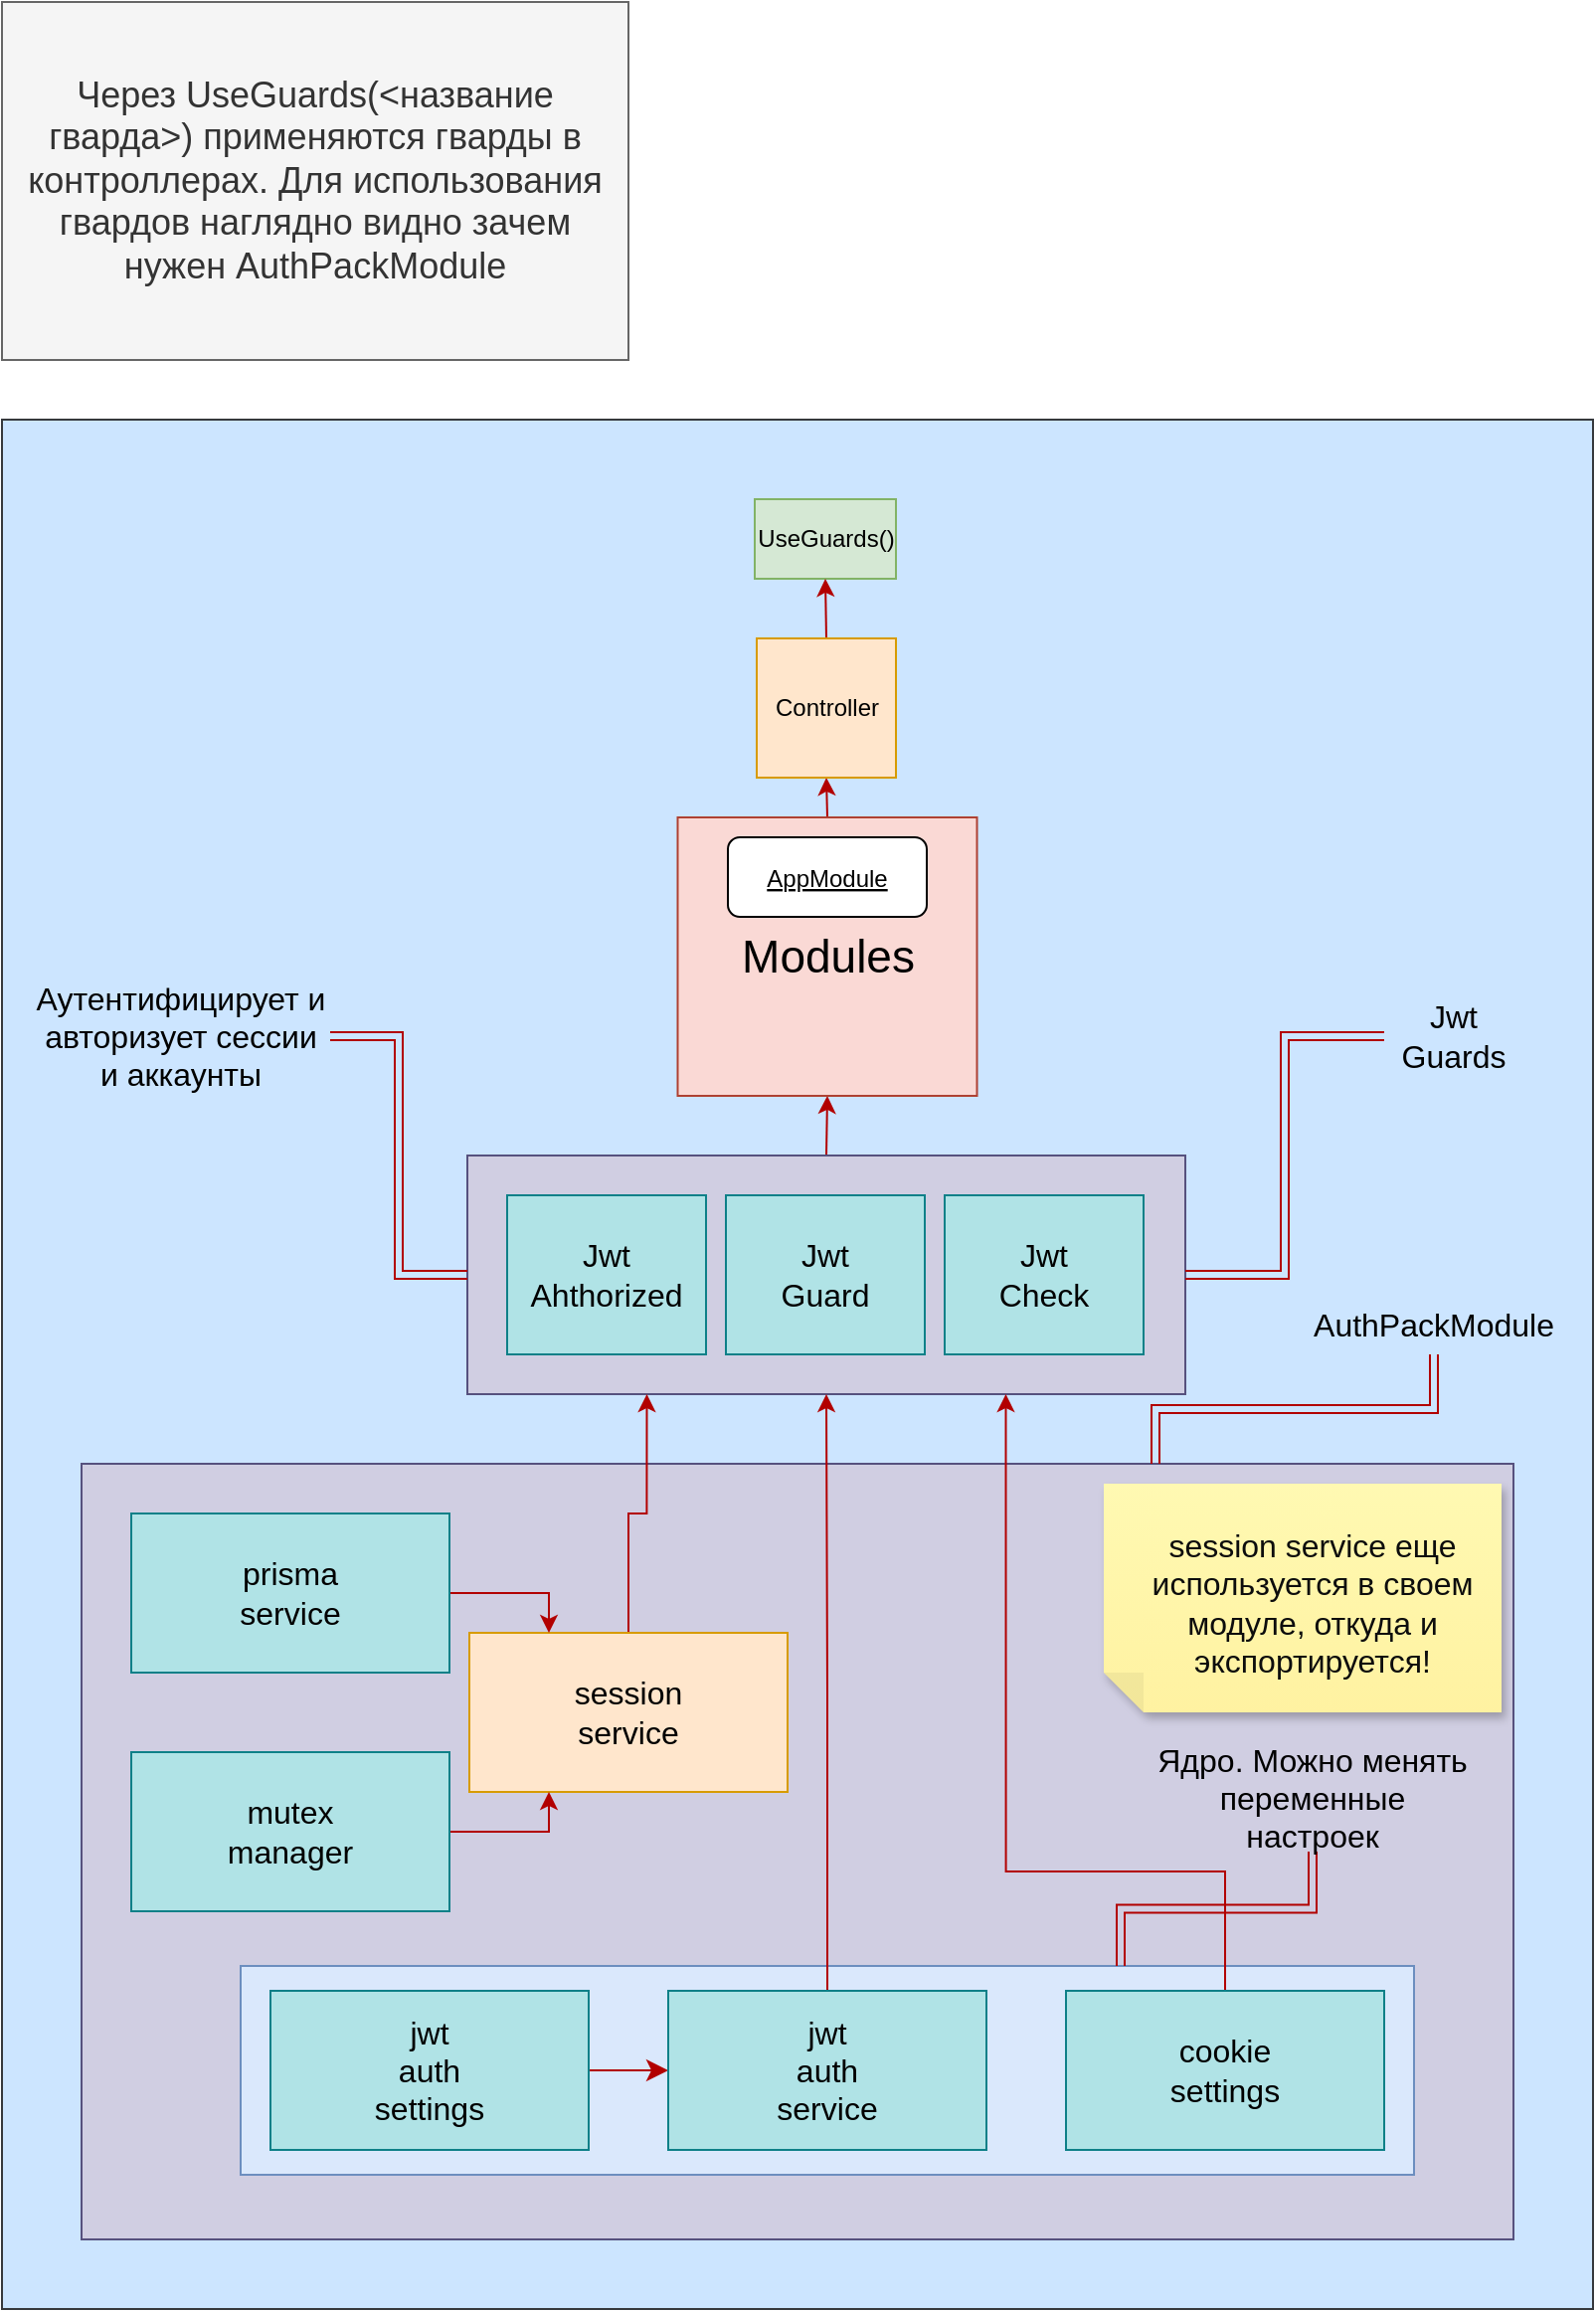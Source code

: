 <mxfile pages="2">
    <diagram id="R2lEEEUBdFMjLlhIrx00" name="AuthPackModule">
        <mxGraphModel dx="560" dy="1575" grid="1" gridSize="10" guides="1" tooltips="1" connect="1" arrows="1" fold="1" page="1" pageScale="1" pageWidth="850" pageHeight="1100" background="none" math="0" shadow="0" extFonts="Permanent Marker^https://fonts.googleapis.com/css?family=Permanent+Marker">
            <root>
                <mxCell id="0"/>
                <mxCell id="1" parent="0"/>
                <mxCell id="30" value="" style="whiteSpace=wrap;html=1;fillColor=#cce5ff;strokeColor=#36393d;" parent="1" vertex="1">
                    <mxGeometry x="25" y="-870" width="800" height="950" as="geometry"/>
                </mxCell>
                <mxCell id="AM7P59NkhDaSueUfzGQw-53" style="edgeStyle=orthogonalEdgeStyle;rounded=0;orthogonalLoop=1;jettySize=auto;html=1;exitX=0.5;exitY=0;exitDx=0;exitDy=0;entryX=0.5;entryY=1;entryDx=0;entryDy=0;fillColor=#e51400;strokeColor=#B20000;" parent="1" source="12" target="AM7P59NkhDaSueUfzGQw-52" edge="1">
                    <mxGeometry relative="1" as="geometry"/>
                </mxCell>
                <mxCell id="12" value="" style="whiteSpace=wrap;html=1;fontSize=23;fillColor=#d0cee2;strokeColor=#56517e;" parent="1" vertex="1">
                    <mxGeometry x="259" y="-500" width="361" height="120" as="geometry"/>
                </mxCell>
                <mxCell id="bsDVykLvRhCMeooRDLJG-57" value="" style="rounded=0;whiteSpace=wrap;html=1;fillColor=#d0cee2;strokeColor=#56517e;" parent="1" vertex="1">
                    <mxGeometry x="65" y="-345" width="720" height="390" as="geometry"/>
                </mxCell>
                <mxCell id="4" value="" style="whiteSpace=wrap;html=1;fillColor=#dae8fc;strokeColor=#6c8ebf;" parent="1" vertex="1">
                    <mxGeometry x="145" y="-92.5" width="590" height="105" as="geometry"/>
                </mxCell>
                <mxCell id="bsDVykLvRhCMeooRDLJG-68" style="edgeStyle=none;curved=1;rounded=0;orthogonalLoop=1;jettySize=auto;html=1;exitX=1;exitY=0.5;exitDx=0;exitDy=0;entryX=0;entryY=0.5;entryDx=0;entryDy=0;fontSize=12;startSize=8;endSize=8;fillColor=#e51400;strokeColor=#B20000;" parent="1" source="bsDVykLvRhCMeooRDLJG-1" target="bsDVykLvRhCMeooRDLJG-2" edge="1">
                    <mxGeometry relative="1" as="geometry"/>
                </mxCell>
                <mxCell id="bsDVykLvRhCMeooRDLJG-1" value="" style="rounded=0;whiteSpace=wrap;html=1;fillColor=#b0e3e6;strokeColor=#0e8088;" parent="1" vertex="1">
                    <mxGeometry x="160" y="-80" width="160" height="80" as="geometry"/>
                </mxCell>
                <mxCell id="AM7P59NkhDaSueUfzGQw-45" style="edgeStyle=orthogonalEdgeStyle;rounded=0;orthogonalLoop=1;jettySize=auto;html=1;exitX=0.5;exitY=0;exitDx=0;exitDy=0;entryX=0.5;entryY=1;entryDx=0;entryDy=0;fillColor=#e51400;strokeColor=#B20000;" parent="1" source="bsDVykLvRhCMeooRDLJG-2" target="12" edge="1">
                    <mxGeometry relative="1" as="geometry"/>
                </mxCell>
                <mxCell id="bsDVykLvRhCMeooRDLJG-2" value="" style="rounded=0;whiteSpace=wrap;html=1;fillColor=#b0e3e6;strokeColor=#0e8088;" parent="1" vertex="1">
                    <mxGeometry x="360" y="-80" width="160" height="80" as="geometry"/>
                </mxCell>
                <mxCell id="AM7P59NkhDaSueUfzGQw-49" style="edgeStyle=orthogonalEdgeStyle;rounded=0;orthogonalLoop=1;jettySize=auto;html=1;exitX=0.5;exitY=0;exitDx=0;exitDy=0;entryX=0.75;entryY=1;entryDx=0;entryDy=0;fillColor=#e51400;strokeColor=#B20000;" parent="1" source="bsDVykLvRhCMeooRDLJG-3" target="12" edge="1">
                    <mxGeometry relative="1" as="geometry">
                        <Array as="points">
                            <mxPoint x="640" y="-140"/>
                            <mxPoint x="530" y="-140"/>
                        </Array>
                    </mxGeometry>
                </mxCell>
                <mxCell id="bsDVykLvRhCMeooRDLJG-3" value="" style="rounded=0;whiteSpace=wrap;html=1;fillColor=#b0e3e6;strokeColor=#0e8088;" parent="1" vertex="1">
                    <mxGeometry x="560" y="-80" width="160" height="80" as="geometry"/>
                </mxCell>
                <mxCell id="AM7P59NkhDaSueUfzGQw-46" style="edgeStyle=orthogonalEdgeStyle;rounded=0;orthogonalLoop=1;jettySize=auto;html=1;exitX=0.5;exitY=0;exitDx=0;exitDy=0;entryX=0.25;entryY=1;entryDx=0;entryDy=0;fillColor=#e51400;strokeColor=#B20000;" parent="1" source="bsDVykLvRhCMeooRDLJG-5" target="12" edge="1">
                    <mxGeometry relative="1" as="geometry"/>
                </mxCell>
                <mxCell id="bsDVykLvRhCMeooRDLJG-5" value="" style="rounded=0;whiteSpace=wrap;html=1;fillColor=#ffe6cc;strokeColor=#d79b00;" parent="1" vertex="1">
                    <mxGeometry x="260" y="-260" width="160" height="80" as="geometry"/>
                </mxCell>
                <mxCell id="AM7P59NkhDaSueUfzGQw-54" style="edgeStyle=orthogonalEdgeStyle;rounded=0;orthogonalLoop=1;jettySize=auto;html=1;exitX=1;exitY=0.5;exitDx=0;exitDy=0;entryX=0.25;entryY=0;entryDx=0;entryDy=0;fillColor=#e51400;strokeColor=#B20000;" parent="1" source="bsDVykLvRhCMeooRDLJG-6" target="bsDVykLvRhCMeooRDLJG-5" edge="1">
                    <mxGeometry relative="1" as="geometry"/>
                </mxCell>
                <mxCell id="bsDVykLvRhCMeooRDLJG-6" value="" style="rounded=0;whiteSpace=wrap;html=1;fillColor=#b0e3e6;strokeColor=#0e8088;" parent="1" vertex="1">
                    <mxGeometry x="90" y="-320" width="160" height="80" as="geometry"/>
                </mxCell>
                <mxCell id="AM7P59NkhDaSueUfzGQw-55" style="edgeStyle=orthogonalEdgeStyle;rounded=0;orthogonalLoop=1;jettySize=auto;html=1;exitX=1;exitY=0.5;exitDx=0;exitDy=0;entryX=0.25;entryY=1;entryDx=0;entryDy=0;fillColor=#e51400;strokeColor=#B20000;" parent="1" source="bsDVykLvRhCMeooRDLJG-8" target="bsDVykLvRhCMeooRDLJG-5" edge="1">
                    <mxGeometry relative="1" as="geometry"/>
                </mxCell>
                <mxCell id="bsDVykLvRhCMeooRDLJG-8" value="" style="rounded=0;whiteSpace=wrap;html=1;fillColor=#b0e3e6;strokeColor=#0e8088;" parent="1" vertex="1">
                    <mxGeometry x="90" y="-200" width="160" height="80" as="geometry"/>
                </mxCell>
                <mxCell id="bsDVykLvRhCMeooRDLJG-20" value="session service" style="text;strokeColor=none;fillColor=none;html=1;align=center;verticalAlign=middle;whiteSpace=wrap;rounded=0;fontSize=16;fontColor=#000000;" parent="1" vertex="1">
                    <mxGeometry x="310" y="-235" width="60" height="30" as="geometry"/>
                </mxCell>
                <mxCell id="bsDVykLvRhCMeooRDLJG-22" value="prisma&lt;div&gt;service&lt;/div&gt;" style="text;strokeColor=none;fillColor=none;html=1;align=center;verticalAlign=middle;whiteSpace=wrap;rounded=0;fontSize=16;fontColor=#000000;" parent="1" vertex="1">
                    <mxGeometry x="140" y="-295" width="60" height="30" as="geometry"/>
                </mxCell>
                <mxCell id="bsDVykLvRhCMeooRDLJG-23" value="jwt&lt;div&gt;auth&lt;/div&gt;&lt;div&gt;service&lt;/div&gt;" style="text;strokeColor=none;fillColor=none;html=1;align=center;verticalAlign=middle;whiteSpace=wrap;rounded=0;fontSize=16;fontColor=#000000;" parent="1" vertex="1">
                    <mxGeometry x="410" y="-55" width="60" height="30" as="geometry"/>
                </mxCell>
                <mxCell id="bsDVykLvRhCMeooRDLJG-24" value="jwt&lt;div&gt;auth&lt;/div&gt;&lt;div&gt;settings&lt;/div&gt;" style="text;html=1;align=center;verticalAlign=middle;whiteSpace=wrap;rounded=0;fontSize=16;fontColor=#000000;" parent="1" vertex="1">
                    <mxGeometry x="210" y="-55" width="60" height="30" as="geometry"/>
                </mxCell>
                <mxCell id="bsDVykLvRhCMeooRDLJG-25" value="mutex&lt;div&gt;manager&lt;/div&gt;" style="text;strokeColor=none;fillColor=none;html=1;align=center;verticalAlign=middle;whiteSpace=wrap;rounded=0;fontSize=16;fontColor=#000000;" parent="1" vertex="1">
                    <mxGeometry x="140" y="-175" width="60" height="30" as="geometry"/>
                </mxCell>
                <mxCell id="bsDVykLvRhCMeooRDLJG-26" value="cookie&lt;div&gt;settings&lt;/div&gt;" style="text;strokeColor=none;fillColor=none;html=1;align=center;verticalAlign=middle;whiteSpace=wrap;rounded=0;fontSize=16;fontColor=#000000;" parent="1" vertex="1">
                    <mxGeometry x="610" y="-55" width="60" height="30" as="geometry"/>
                </mxCell>
                <mxCell id="bsDVykLvRhCMeooRDLJG-38" value="" style="rounded=0;whiteSpace=wrap;html=1;fillColor=#b0e3e6;strokeColor=#0e8088;" parent="1" vertex="1">
                    <mxGeometry x="389" y="-480" width="100" height="80" as="geometry"/>
                </mxCell>
                <mxCell id="bsDVykLvRhCMeooRDLJG-39" value="Jwt&lt;div&gt;Guard&lt;/div&gt;" style="text;strokeColor=none;fillColor=none;html=1;align=center;verticalAlign=middle;whiteSpace=wrap;rounded=0;fontSize=16;fontColor=#000000;" parent="1" vertex="1">
                    <mxGeometry x="409" y="-455" width="60" height="30" as="geometry"/>
                </mxCell>
                <mxCell id="bsDVykLvRhCMeooRDLJG-41" style="edgeStyle=none;curved=1;rounded=0;orthogonalLoop=1;jettySize=auto;html=1;exitX=0.5;exitY=0;exitDx=0;exitDy=0;fontSize=12;startSize=8;endSize=8;" parent="1" source="bsDVykLvRhCMeooRDLJG-2" target="bsDVykLvRhCMeooRDLJG-2" edge="1">
                    <mxGeometry relative="1" as="geometry"/>
                </mxCell>
                <mxCell id="2pIqFcaxaHWDigUK412T-35" style="edgeStyle=orthogonalEdgeStyle;shape=link;rounded=0;orthogonalLoop=1;jettySize=auto;html=1;exitX=0.5;exitY=1;exitDx=0;exitDy=0;entryX=0.75;entryY=0;entryDx=0;entryDy=0;fillColor=#e51400;strokeColor=#B20000;" parent="1" source="bsDVykLvRhCMeooRDLJG-58" target="bsDVykLvRhCMeooRDLJG-57" edge="1">
                    <mxGeometry relative="1" as="geometry"/>
                </mxCell>
                <mxCell id="bsDVykLvRhCMeooRDLJG-58" value="AuthPackModule" style="text;strokeColor=none;align=center;fillColor=none;html=1;verticalAlign=middle;whiteSpace=wrap;rounded=0;fontSize=16;fontColor=#000000;" parent="1" vertex="1">
                    <mxGeometry x="715" y="-430" width="60" height="30" as="geometry"/>
                </mxCell>
                <mxCell id="bsDVykLvRhCMeooRDLJG-70" value="" style="shape=note;whiteSpace=wrap;html=1;backgroundOutline=1;fontColor=#000000;darkOpacity=0.05;fillColor=#FFF9B2;strokeColor=none;fillStyle=solid;direction=west;gradientDirection=north;gradientColor=#FFF2A1;shadow=1;size=20;pointerEvents=1;" parent="1" vertex="1">
                    <mxGeometry x="579" y="-335" width="200" height="115" as="geometry"/>
                </mxCell>
                <mxCell id="bsDVykLvRhCMeooRDLJG-71" value="session service еще используется в своем модуле, откуда и экспортируется!" style="text;strokeColor=none;fillColor=none;html=1;align=center;verticalAlign=middle;whiteSpace=wrap;rounded=0;fontSize=16;labelBackgroundColor=none;labelBorderColor=none;spacingTop=0;fontColor=#0D0D0D;" parent="1" vertex="1">
                    <mxGeometry x="599" y="-290" width="170" height="30" as="geometry"/>
                </mxCell>
                <mxCell id="2pIqFcaxaHWDigUK412T-33" style="edgeStyle=orthogonalEdgeStyle;shape=link;rounded=0;orthogonalLoop=1;jettySize=auto;html=1;exitX=1;exitY=0.5;exitDx=0;exitDy=0;entryX=0;entryY=0.5;entryDx=0;entryDy=0;fillColor=#e51400;strokeColor=#B20000;" parent="1" source="bsDVykLvRhCMeooRDLJG-74" target="12" edge="1">
                    <mxGeometry relative="1" as="geometry"/>
                </mxCell>
                <mxCell id="bsDVykLvRhCMeooRDLJG-74" value="Аутентифицирует и авторизует сессии и аккаунты" style="text;strokeColor=none;fillColor=none;html=1;align=center;verticalAlign=middle;whiteSpace=wrap;rounded=0;fontSize=16;fontColor=#000000;" parent="1" vertex="1">
                    <mxGeometry x="40" y="-575" width="150" height="30" as="geometry"/>
                </mxCell>
                <mxCell id="2pIqFcaxaHWDigUK412T-34" style="edgeStyle=orthogonalEdgeStyle;shape=link;rounded=0;orthogonalLoop=1;jettySize=auto;html=1;exitX=0.5;exitY=1;exitDx=0;exitDy=0;entryX=0.75;entryY=0;entryDx=0;entryDy=0;fillColor=#e51400;strokeColor=#B20000;" parent="1" source="dbuw_rw_clf15lGVqVSC-2" target="4" edge="1">
                    <mxGeometry relative="1" as="geometry"/>
                </mxCell>
                <mxCell id="dbuw_rw_clf15lGVqVSC-2" value="Ядро. Можно менять переменные настроек" style="text;strokeColor=none;fillColor=none;html=1;align=center;verticalAlign=middle;whiteSpace=wrap;rounded=0;fontSize=16;fontColor=#000000;" parent="1" vertex="1">
                    <mxGeometry x="604" y="-205" width="160" height="55" as="geometry"/>
                </mxCell>
                <mxCell id="13" value="" style="whiteSpace=wrap;html=1;fontSize=23;fillColor=#b0e3e6;strokeColor=#0e8088;" parent="1" vertex="1">
                    <mxGeometry x="499" y="-480" width="100" height="80" as="geometry"/>
                </mxCell>
                <mxCell id="14" value="" style="whiteSpace=wrap;html=1;fontSize=23;fillColor=#b0e3e6;strokeColor=#0e8088;" parent="1" vertex="1">
                    <mxGeometry x="279" y="-480" width="100" height="80" as="geometry"/>
                </mxCell>
                <mxCell id="21" value="Jwt&lt;br style=&quot;font-size: 16px;&quot;&gt;Ahthorized" style="text;strokeColor=none;align=center;fillColor=none;html=1;verticalAlign=middle;whiteSpace=wrap;rounded=0;fontSize=16;fontColor=#000000;" parent="1" vertex="1">
                    <mxGeometry x="299" y="-455" width="60" height="30" as="geometry"/>
                </mxCell>
                <mxCell id="22" value="Jwt&lt;br&gt;Check" style="text;strokeColor=none;align=center;fillColor=none;html=1;verticalAlign=middle;whiteSpace=wrap;rounded=0;fontSize=16;fontColor=#000000;" parent="1" vertex="1">
                    <mxGeometry x="519" y="-455" width="60" height="30" as="geometry"/>
                </mxCell>
                <mxCell id="2pIqFcaxaHWDigUK412T-32" style="edgeStyle=orthogonalEdgeStyle;shape=link;rounded=0;orthogonalLoop=1;jettySize=auto;html=1;exitX=0;exitY=0.5;exitDx=0;exitDy=0;entryX=1;entryY=0.5;entryDx=0;entryDy=0;fillColor=#e51400;strokeColor=#B20000;" parent="1" source="27" target="12" edge="1">
                    <mxGeometry relative="1" as="geometry"/>
                </mxCell>
                <mxCell id="27" value="Jwt&lt;br&gt;Guards" style="text;strokeColor=none;align=center;fillColor=none;html=1;verticalAlign=middle;whiteSpace=wrap;rounded=0;fontSize=16;fontColor=#000000;" parent="1" vertex="1">
                    <mxGeometry x="720" y="-590" width="70" height="60" as="geometry"/>
                </mxCell>
                <mxCell id="CV0Yn9FMnOD60obIQpDz-41" style="edgeStyle=orthogonalEdgeStyle;rounded=0;orthogonalLoop=1;jettySize=auto;html=1;exitX=0.5;exitY=0;exitDx=0;exitDy=0;entryX=0.5;entryY=1;entryDx=0;entryDy=0;fillColor=#e51400;strokeColor=#B20000;" parent="1" source="AM7P59NkhDaSueUfzGQw-52" target="CV0Yn9FMnOD60obIQpDz-38" edge="1">
                    <mxGeometry relative="1" as="geometry"/>
                </mxCell>
                <mxCell id="AM7P59NkhDaSueUfzGQw-52" value="Modules" style="text;strokeColor=#ae4132;align=center;fillColor=#fad9d5;html=1;verticalAlign=middle;whiteSpace=wrap;rounded=0;fontSize=23;fontColor=#000000;" parent="1" vertex="1">
                    <mxGeometry x="364.75" y="-670" width="150.5" height="140" as="geometry"/>
                </mxCell>
                <UserObject label="AppModule" link="data:page/id,p3oJ3imwA-eH_vvO8SaG" id="T1gub4jGsVLxpocdvYiY-30">
                    <mxCell style="fontStyle=4;rounded=1;overflow=hidden;spacing=10;" parent="1" vertex="1">
                        <mxGeometry x="390" y="-660" width="100" height="40" as="geometry"/>
                    </mxCell>
                </UserObject>
                <mxCell id="CV0Yn9FMnOD60obIQpDz-33" value="Через UseGuards(&amp;lt;название гварда&amp;gt;) применяются гварды в контроллерах. Для использования гвардов наглядно видно зачем нужен AuthPackModule" style="whiteSpace=wrap;html=1;fontSize=18;fillColor=#f5f5f5;strokeColor=#666666;fontColor=#333333;" parent="1" vertex="1">
                    <mxGeometry x="25" y="-1080" width="315" height="180" as="geometry"/>
                </mxCell>
                <mxCell id="CV0Yn9FMnOD60obIQpDz-37" value="UseGuards()" style="whiteSpace=wrap;html=1;fillColor=#d5e8d4;strokeColor=#82b366;fontColor=#000000;" parent="1" vertex="1">
                    <mxGeometry x="403.5" y="-830" width="71" height="40" as="geometry"/>
                </mxCell>
                <mxCell id="CV0Yn9FMnOD60obIQpDz-42" style="edgeStyle=orthogonalEdgeStyle;rounded=0;orthogonalLoop=1;jettySize=auto;html=1;exitX=0.5;exitY=0;exitDx=0;exitDy=0;entryX=0.5;entryY=1;entryDx=0;entryDy=0;fillColor=#e51400;strokeColor=#B20000;" parent="1" source="CV0Yn9FMnOD60obIQpDz-38" target="CV0Yn9FMnOD60obIQpDz-37" edge="1">
                    <mxGeometry relative="1" as="geometry"/>
                </mxCell>
                <mxCell id="CV0Yn9FMnOD60obIQpDz-38" value="Controller" style="text;strokeColor=#d79b00;align=center;fillColor=#ffe6cc;html=1;verticalAlign=middle;whiteSpace=wrap;rounded=0;fontColor=#000000;" parent="1" vertex="1">
                    <mxGeometry x="404.5" y="-760" width="70" height="70" as="geometry"/>
                </mxCell>
            </root>
        </mxGraphModel>
    </diagram>
    <diagram id="p3oJ3imwA-eH_vvO8SaG" name="AppModule">
        <mxGraphModel dx="560" dy="475" grid="1" gridSize="10" guides="1" tooltips="1" connect="1" arrows="1" fold="1" page="1" pageScale="1" pageWidth="850" pageHeight="1100" math="0" shadow="0">
            <root>
                <mxCell id="0"/>
                <mxCell id="1" parent="0"/>
                <mxCell id="oYupY9DQjBXJfy0KJbgJ-9" value="" style="whiteSpace=wrap;html=1;labelBackgroundColor=none;fillColor=#cce5ff;strokeColor=#36393d;" parent="1" vertex="1">
                    <mxGeometry x="50" y="70" width="750" height="900" as="geometry"/>
                </mxCell>
                <mxCell id="7_ib-58lk79bvDDPkH4Y-19" style="edgeStyle=orthogonalEdgeStyle;shape=link;html=1;exitX=1;exitY=0.5;exitDx=0;exitDy=0;entryX=0;entryY=0.5;entryDx=0;entryDy=0;fillColor=#e51400;strokeColor=#B20000;" parent="1" source="y75sgq2E1XgLSyIJJuav-425" target="7_ib-58lk79bvDDPkH4Y-18" edge="1">
                    <mxGeometry relative="1" as="geometry"/>
                </mxCell>
                <mxCell id="y75sgq2E1XgLSyIJJuav-425" value="" style="whiteSpace=wrap;html=1;fillColor=#fad9d5;strokeColor=#ae4132;" parent="1" vertex="1">
                    <mxGeometry x="250" y="350" width="400" height="300" as="geometry"/>
                </mxCell>
                <mxCell id="7_ib-58lk79bvDDPkH4Y-5" style="edgeStyle=orthogonalEdgeStyle;html=1;exitX=0.5;exitY=1;exitDx=0;exitDy=0;entryX=0.5;entryY=0;entryDx=0;entryDy=0;fillColor=#e51400;strokeColor=#B20000;" parent="1" source="UIEMtNQGm5GCRjqhV5un-1" target="oYupY9DQjBXJfy0KJbgJ-1" edge="1">
                    <mxGeometry relative="1" as="geometry"/>
                </mxCell>
                <mxCell id="UIEMtNQGm5GCRjqhV5un-1" value="" style="whiteSpace=wrap;html=1;fillColor=#d0cee2;strokeColor=#56517e;" parent="1" vertex="1">
                    <mxGeometry x="250" y="730" width="400" height="110" as="geometry"/>
                </mxCell>
                <mxCell id="dxeLh0eW-HJ8hVcrJscJ-1" value="Modules" style="text;strokeColor=#ae4132;align=center;fillColor=#fad9d5;html=1;verticalAlign=middle;whiteSpace=wrap;rounded=0;fontSize=20;" parent="1" vertex="1">
                    <mxGeometry x="340" y="737.5" width="300" height="90" as="geometry"/>
                </mxCell>
                <mxCell id="dxeLh0eW-HJ8hVcrJscJ-4" value="Config&lt;div&gt;Service&lt;/div&gt;" style="text;strokeColor=#d6b656;align=center;fillColor=#fff2cc;html=1;verticalAlign=middle;whiteSpace=wrap;rounded=0;fontSize=12;" parent="1" vertex="1">
                    <mxGeometry x="260" y="737.5" width="70" height="90" as="geometry"/>
                </mxCell>
                <mxCell id="dxeLh0eW-HJ8hVcrJscJ-9" value="BlackList&lt;div&gt;&lt;div&gt;Module&lt;/div&gt;&lt;/div&gt;" style="text;strokeColor=#56517e;align=center;fillColor=#d0cee2;html=1;verticalAlign=middle;whiteSpace=wrap;rounded=0;fontColor=#000000;" parent="1" vertex="1">
                    <mxGeometry x="460" y="560" width="80" height="80" as="geometry"/>
                </mxCell>
                <mxCell id="dxeLh0eW-HJ8hVcrJscJ-10" value="Privacy&lt;div&gt;Module&lt;/div&gt;" style="text;strokeColor=#56517e;align=center;fillColor=#d0cee2;html=1;verticalAlign=middle;whiteSpace=wrap;rounded=0;fontColor=#000000;" parent="1" vertex="1">
                    <mxGeometry x="460" y="460" width="80" height="80" as="geometry"/>
                </mxCell>
                <mxCell id="dxeLh0eW-HJ8hVcrJscJ-12" value="&lt;div&gt;&lt;div&gt;Editor&lt;/div&gt;&lt;div&gt;Module&lt;/div&gt;&lt;/div&gt;" style="text;strokeColor=#56517e;align=center;fillColor=#d0cee2;html=1;verticalAlign=middle;whiteSpace=wrap;rounded=0;fontColor=#000000;" parent="1" vertex="1">
                    <mxGeometry x="460" y="360" width="80" height="80" as="geometry"/>
                </mxCell>
                <mxCell id="dxeLh0eW-HJ8hVcrJscJ-25" value="Friend&lt;br&gt;&lt;div&gt;&lt;div&gt;Module&lt;/div&gt;&lt;/div&gt;" style="text;strokeColor=#56517e;align=center;fillColor=#d0cee2;html=1;verticalAlign=middle;whiteSpace=wrap;rounded=0;fontColor=#000000;" parent="1" vertex="1">
                    <mxGeometry x="560" y="560" width="80" height="80" as="geometry"/>
                </mxCell>
                <mxCell id="QxfS58luQcQzpfXx3UUN-2" style="edgeStyle=orthogonalEdgeStyle;shape=link;rounded=0;orthogonalLoop=1;jettySize=auto;html=1;exitX=0;exitY=0.5;exitDx=0;exitDy=0;entryX=1;entryY=0.5;entryDx=0;entryDy=0;fillColor=#e51400;strokeColor=#B20000;" parent="1" source="9F6EkuThBsSK-d-JFRXP-1" target="UIEMtNQGm5GCRjqhV5un-1" edge="1">
                    <mxGeometry relative="1" as="geometry"/>
                </mxCell>
                <mxCell id="9F6EkuThBsSK-d-JFRXP-1" value="AppModule" style="text;strokeColor=none;align=center;fillColor=none;html=1;verticalAlign=middle;whiteSpace=wrap;rounded=0;fontColor=#000000;" parent="1" vertex="1">
                    <mxGeometry x="715" y="655" width="80" height="70" as="geometry"/>
                </mxCell>
                <mxCell id="7_ib-58lk79bvDDPkH4Y-8" style="edgeStyle=orthogonalEdgeStyle;html=1;exitX=0;exitY=0.5;exitDx=0;exitDy=0;entryX=0.5;entryY=0;entryDx=0;entryDy=0;fillColor=#e51400;strokeColor=#B20000;" parent="1" source="9F6EkuThBsSK-d-JFRXP-7" target="oYupY9DQjBXJfy0KJbgJ-3" edge="1">
                    <mxGeometry relative="1" as="geometry"/>
                </mxCell>
                <mxCell id="9F6EkuThBsSK-d-JFRXP-7" value="Session&lt;div&gt;Service&lt;/div&gt;" style="text;strokeColor=#d6b656;align=center;fillColor=#fff2cc;html=1;verticalAlign=middle;whiteSpace=wrap;rounded=0;fontSize=12;fontColor=#000000;" parent="1" vertex="1">
                    <mxGeometry x="260" y="360" width="80" height="80" as="geometry"/>
                </mxCell>
                <mxCell id="y75sgq2E1XgLSyIJJuav-1" value="Module" style="whiteSpace=wrap;html=1;fillColor=#d0cee2;strokeColor=#56517e;fontSize=15;fontColor=#000000;" parent="1" vertex="1">
                    <mxGeometry x="365" y="200" width="120" height="80" as="geometry"/>
                </mxCell>
                <mxCell id="7_ib-58lk79bvDDPkH4Y-13" style="edgeStyle=orthogonalEdgeStyle;html=1;exitX=0.5;exitY=1;exitDx=0;exitDy=0;entryX=0.25;entryY=0;entryDx=0;entryDy=0;fillColor=#e51400;strokeColor=#B20000;" parent="1" source="y75sgq2E1XgLSyIJJuav-4" target="y75sgq2E1XgLSyIJJuav-1" edge="1">
                    <mxGeometry relative="1" as="geometry"/>
                </mxCell>
                <mxCell id="y75sgq2E1XgLSyIJJuav-4" value="&lt;div&gt;Service&lt;/div&gt;" style="text;strokeColor=#d6b656;align=center;fillColor=#fff2cc;html=1;verticalAlign=middle;whiteSpace=wrap;rounded=0;fontSize=12;fontColor=#000000;" parent="1" vertex="1">
                    <mxGeometry x="285" y="80" width="80" height="80" as="geometry"/>
                </mxCell>
                <mxCell id="7_ib-58lk79bvDDPkH4Y-12" style="edgeStyle=orthogonalEdgeStyle;html=1;exitX=0.5;exitY=1;exitDx=0;exitDy=0;entryX=0.5;entryY=0;entryDx=0;entryDy=0;" parent="1" source="y75sgq2E1XgLSyIJJuav-5" target="y75sgq2E1XgLSyIJJuav-1" edge="1">
                    <mxGeometry relative="1" as="geometry"/>
                </mxCell>
                <mxCell id="y75sgq2E1XgLSyIJJuav-5" value="Controller" style="text;strokeColor=#d6b656;align=center;fillColor=#fff2cc;html=1;verticalAlign=middle;whiteSpace=wrap;rounded=0;fontSize=12;fontColor=#000000;" parent="1" vertex="1">
                    <mxGeometry x="385" y="80" width="80" height="80" as="geometry"/>
                </mxCell>
                <mxCell id="7_ib-58lk79bvDDPkH4Y-11" style="edgeStyle=orthogonalEdgeStyle;html=1;exitX=0.5;exitY=1;exitDx=0;exitDy=0;entryX=0.75;entryY=0;entryDx=0;entryDy=0;fillColor=#e51400;strokeColor=#B20000;" parent="1" source="y75sgq2E1XgLSyIJJuav-6" target="y75sgq2E1XgLSyIJJuav-1" edge="1">
                    <mxGeometry relative="1" as="geometry"/>
                </mxCell>
                <mxCell id="y75sgq2E1XgLSyIJJuav-6" value="DTO&lt;div&gt;(Если есть)&lt;/div&gt;" style="text;strokeColor=#d6b656;align=center;fillColor=#fff2cc;html=1;verticalAlign=middle;whiteSpace=wrap;rounded=0;fontSize=12;fontColor=#000000;" parent="1" vertex="1">
                    <mxGeometry x="485" y="80" width="80" height="80" as="geometry"/>
                </mxCell>
                <mxCell id="y75sgq2E1XgLSyIJJuav-11" value="Используется в каждом модуле" style="text;strokeColor=none;align=center;fillColor=none;html=1;verticalAlign=middle;whiteSpace=wrap;rounded=0;fontSize=17;fontColor=#000000;" parent="1" vertex="1">
                    <mxGeometry x="80" y="870" width="125" height="70" as="geometry"/>
                </mxCell>
                <mxCell id="y75sgq2E1XgLSyIJJuav-13" value="Типичный вид модуля" style="text;strokeColor=none;align=center;fillColor=none;html=1;verticalAlign=middle;whiteSpace=wrap;rounded=0;fontSize=21;fontColor=#000000;" parent="1" vertex="1">
                    <mxGeometry x="525" y="210" width="150" height="70" as="geometry"/>
                </mxCell>
                <mxCell id="dxeLh0eW-HJ8hVcrJscJ-13" value="Support&lt;div&gt;Module&lt;/div&gt;" style="text;strokeColor=#56517e;align=center;fillColor=#d0cee2;html=1;verticalAlign=middle;whiteSpace=wrap;rounded=0;fontColor=#000000;" parent="1" vertex="1">
                    <mxGeometry x="560" y="460" width="80" height="80" as="geometry"/>
                </mxCell>
                <mxCell id="dxeLh0eW-HJ8hVcrJscJ-11" value="Posts&lt;br&gt;&lt;div&gt;&lt;div&gt;Module&lt;/div&gt;&lt;/div&gt;" style="text;strokeColor=#56517e;align=center;fillColor=#d0cee2;html=1;verticalAlign=middle;whiteSpace=wrap;rounded=0;labelBackgroundColor=none;fontColor=#000000;" parent="1" vertex="1">
                    <mxGeometry x="260" y="460" width="80" height="80" as="geometry"/>
                </mxCell>
                <mxCell id="7_ib-58lk79bvDDPkH4Y-6" style="edgeStyle=orthogonalEdgeStyle;html=1;exitX=0;exitY=0.5;exitDx=0;exitDy=0;entryX=1;entryY=0.5;entryDx=0;entryDy=0;fillColor=#e51400;strokeColor=#B20000;" parent="1" source="dxeLh0eW-HJ8hVcrJscJ-24" target="9F6EkuThBsSK-d-JFRXP-7" edge="1">
                    <mxGeometry relative="1" as="geometry"/>
                </mxCell>
                <mxCell id="dxeLh0eW-HJ8hVcrJscJ-24" value="Session&lt;br&gt;&lt;div&gt;&lt;div&gt;Module&lt;/div&gt;&lt;/div&gt;" style="text;strokeColor=#56517e;align=center;fillColor=#d0cee2;html=1;verticalAlign=middle;whiteSpace=wrap;rounded=0;fontColor=#000000;" parent="1" vertex="1">
                    <mxGeometry x="360.13" y="360" width="80" height="80" as="geometry"/>
                </mxCell>
                <mxCell id="oYupY9DQjBXJfy0KJbgJ-1" value="Main" style="text;strokeColor=#36393d;align=center;fillColor=#ffcc99;html=1;verticalAlign=middle;whiteSpace=wrap;rounded=0;fontSize=23;fontColor=#000000;" parent="1" vertex="1">
                    <mxGeometry x="375" y="875" width="150" height="60" as="geometry"/>
                </mxCell>
                <mxCell id="QxfS58luQcQzpfXx3UUN-1" style="edgeStyle=orthogonalEdgeStyle;shape=link;rounded=0;orthogonalLoop=1;jettySize=auto;html=1;exitX=0.5;exitY=0;exitDx=0;exitDy=0;entryX=0.5;entryY=1;entryDx=0;entryDy=0;fillColor=#e51400;strokeColor=#B20000;" parent="1" target="oYupY9DQjBXJfy0KJbgJ-3" edge="1">
                    <mxGeometry relative="1" as="geometry">
                        <mxPoint x="141.25" y="870" as="sourcePoint"/>
                    </mxGeometry>
                </mxCell>
                <UserObject label="AuthPackModule" link="data:page/id,R2lEEEUBdFMjLlhIrx00" id="oYupY9DQjBXJfy0KJbgJ-3">
                    <mxCell style="fontStyle=4;rounded=1;overflow=hidden;spacing=10;fillColor=#d0cee2;strokeColor=#56517e;fontSize=19;fontColor=#000000;" parent="1" vertex="1">
                        <mxGeometry x="58.75" y="617.5" width="165" height="120" as="geometry"/>
                    </mxCell>
                </UserObject>
                <mxCell id="oYupY9DQjBXJfy0KJbgJ-4" value="Config&lt;div&gt;Service&lt;/div&gt;" style="text;strokeColor=#d6b656;align=center;fillColor=#fff2cc;html=1;verticalAlign=middle;whiteSpace=wrap;rounded=0;fontSize=12;fontColor=#000000;" parent="1" vertex="1">
                    <mxGeometry x="258.75" y="737.5" width="70" height="90" as="geometry"/>
                </mxCell>
                <mxCell id="oYupY9DQjBXJfy0KJbgJ-5" value="Modules" style="text;strokeColor=#ae4132;align=center;fillColor=#fad9d5;html=1;verticalAlign=middle;whiteSpace=wrap;rounded=0;fontSize=20;fontColor=#000000;" parent="1" vertex="1">
                    <mxGeometry x="338.75" y="737.5" width="300" height="90" as="geometry"/>
                </mxCell>
                <mxCell id="oYupY9DQjBXJfy0KJbgJ-6" value="Auth&lt;div&gt;Module&lt;/div&gt;" style="text;strokeColor=#56517e;align=center;fillColor=#d0cee2;html=1;verticalAlign=middle;whiteSpace=wrap;rounded=0;fontColor=#000000;" parent="1" vertex="1">
                    <mxGeometry x="260" y="560" width="80" height="80" as="geometry"/>
                </mxCell>
                <mxCell id="oYupY9DQjBXJfy0KJbgJ-7" value="Profile&lt;div&gt;Module&lt;/div&gt;" style="text;strokeColor=#56517e;align=center;fillColor=#d0cee2;html=1;verticalAlign=middle;whiteSpace=wrap;rounded=0;fontColor=#000000;" parent="1" vertex="1">
                    <mxGeometry x="360.13" y="560" width="80" height="80" as="geometry"/>
                </mxCell>
                <mxCell id="oYupY9DQjBXJfy0KJbgJ-8" value="Subscribe&lt;div&gt;Module&lt;/div&gt;" style="text;strokeColor=#56517e;align=center;fillColor=#d0cee2;html=1;verticalAlign=middle;whiteSpace=wrap;rounded=0;fontColor=#000000;" parent="1" vertex="1">
                    <mxGeometry x="360.13" y="460" width="80" height="80" as="geometry"/>
                </mxCell>
                <mxCell id="niMMALt4wQzLZeukiwdf-1" value="&lt;div&gt;&lt;div&gt;Stats&lt;/div&gt;&lt;div&gt;Module&lt;/div&gt;&lt;/div&gt;" style="text;strokeColor=#56517e;align=center;fillColor=#d0cee2;html=1;verticalAlign=middle;whiteSpace=wrap;rounded=0;fontColor=#000000;" parent="1" vertex="1">
                    <mxGeometry x="560" y="360" width="80" height="80" as="geometry"/>
                </mxCell>
                <mxCell id="7_ib-58lk79bvDDPkH4Y-4" style="edgeStyle=orthogonalEdgeStyle;html=1;exitX=0.5;exitY=1;exitDx=0;exitDy=0;entryX=0.5;entryY=0;entryDx=0;entryDy=0;fillColor=#e51400;strokeColor=#B20000;" parent="1" source="y75sgq2E1XgLSyIJJuav-425" target="oYupY9DQjBXJfy0KJbgJ-5" edge="1">
                    <mxGeometry relative="1" as="geometry"/>
                </mxCell>
                <mxCell id="7_ib-58lk79bvDDPkH4Y-15" style="edgeStyle=orthogonalEdgeStyle;html=1;exitX=0.5;exitY=1;exitDx=0;exitDy=0;entryX=0.5;entryY=0;entryDx=0;entryDy=0;fillColor=#e51400;strokeColor=#B20000;" parent="1" edge="1">
                    <mxGeometry relative="1" as="geometry">
                        <mxPoint x="425" y="160" as="sourcePoint"/>
                        <mxPoint x="425" y="200" as="targetPoint"/>
                    </mxGeometry>
                </mxCell>
                <mxCell id="7_ib-58lk79bvDDPkH4Y-18" value="Это Modules если что" style="text;strokeColor=none;align=center;fillColor=none;html=1;verticalAlign=middle;whiteSpace=wrap;rounded=0;fontColor=#000000;" parent="1" vertex="1">
                    <mxGeometry x="725" y="485" width="60" height="30" as="geometry"/>
                </mxCell>
            </root>
        </mxGraphModel>
    </diagram>
</mxfile>